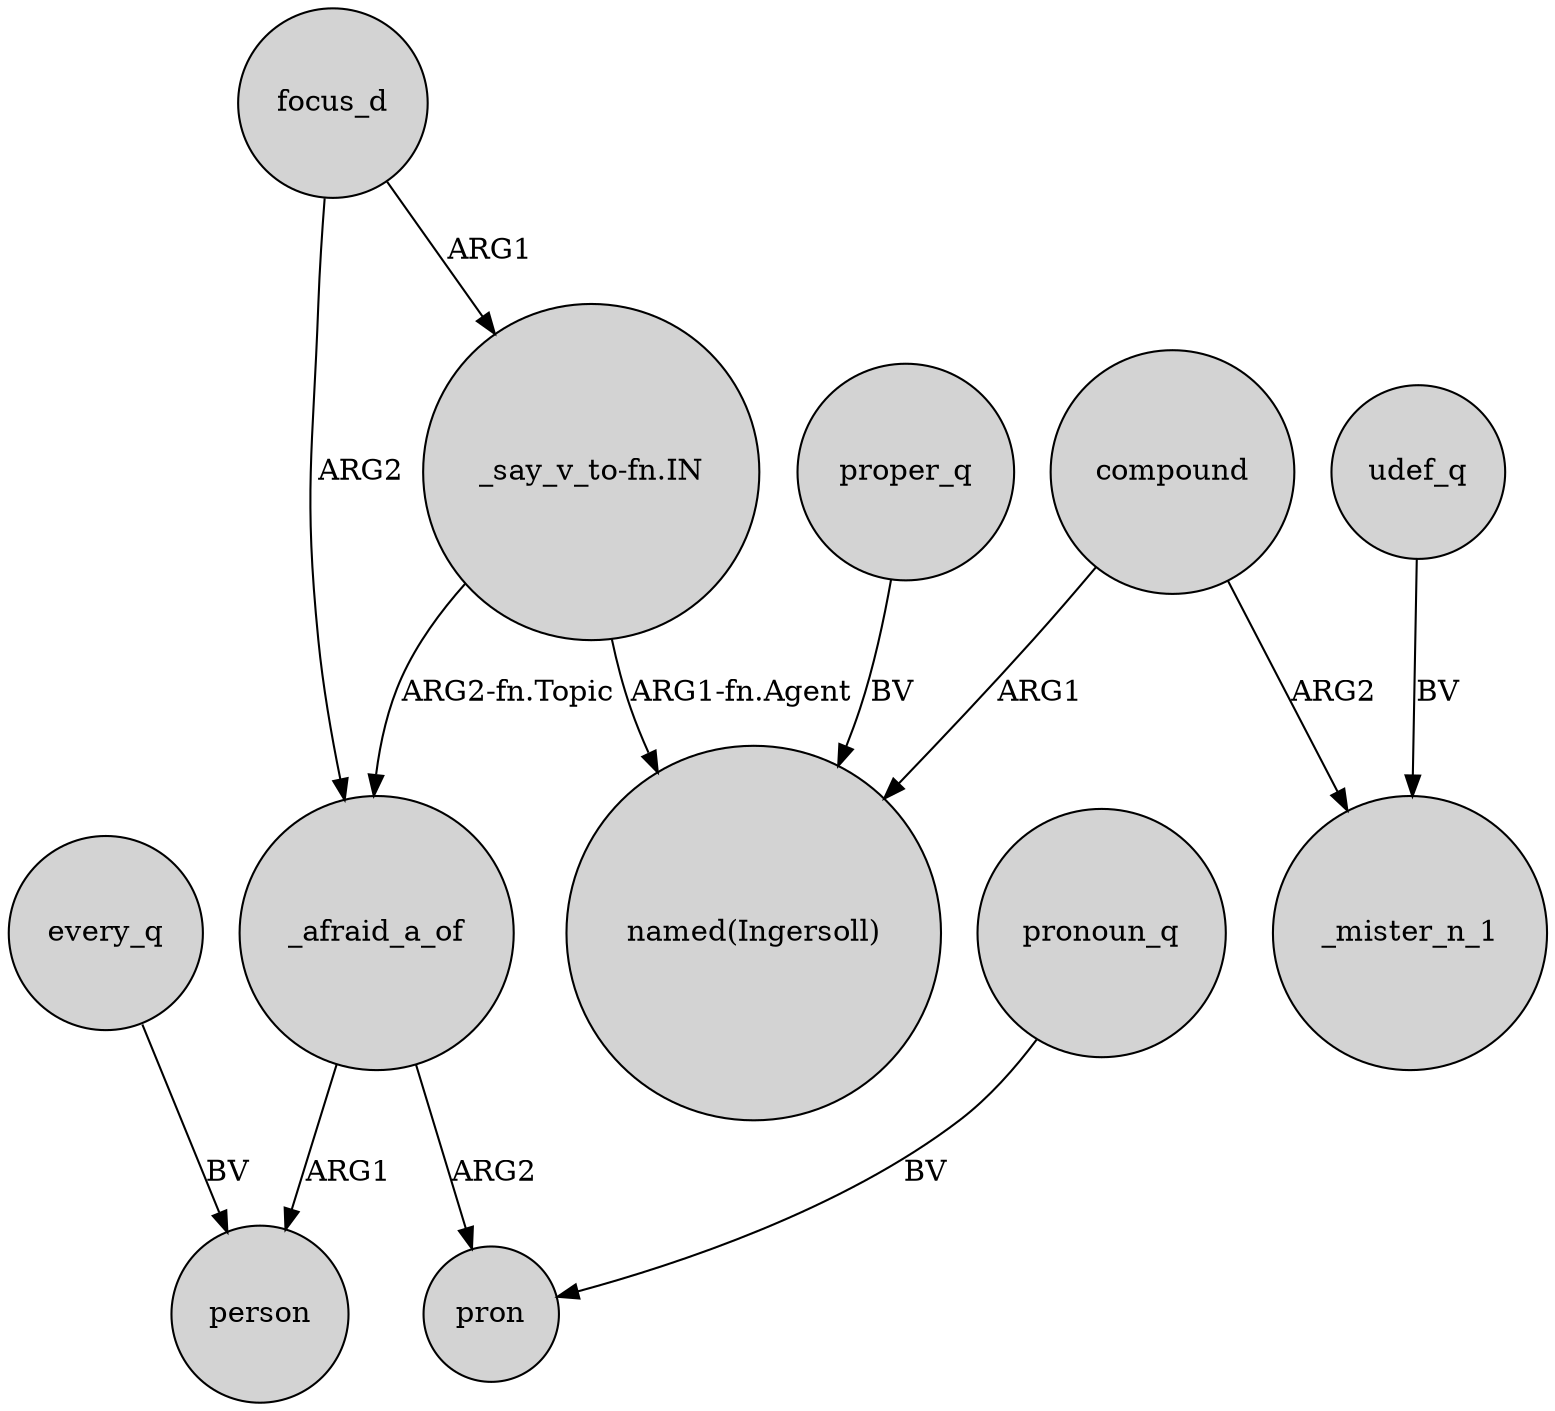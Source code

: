 digraph {
	node [shape=circle style=filled]
	compound -> "named(Ingersoll)" [label=ARG1]
	every_q -> person [label=BV]
	udef_q -> _mister_n_1 [label=BV]
	"_say_v_to-fn.IN" -> _afraid_a_of [label="ARG2-fn.Topic"]
	focus_d -> _afraid_a_of [label=ARG2]
	_afraid_a_of -> person [label=ARG1]
	_afraid_a_of -> pron [label=ARG2]
	"_say_v_to-fn.IN" -> "named(Ingersoll)" [label="ARG1-fn.Agent"]
	proper_q -> "named(Ingersoll)" [label=BV]
	compound -> _mister_n_1 [label=ARG2]
	focus_d -> "_say_v_to-fn.IN" [label=ARG1]
	pronoun_q -> pron [label=BV]
}
